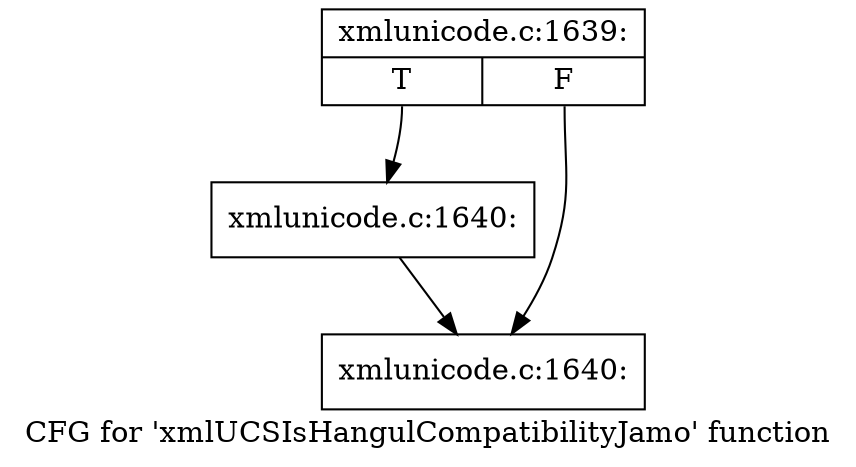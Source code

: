 digraph "CFG for 'xmlUCSIsHangulCompatibilityJamo' function" {
	label="CFG for 'xmlUCSIsHangulCompatibilityJamo' function";

	Node0x4e46570 [shape=record,label="{xmlunicode.c:1639:|{<s0>T|<s1>F}}"];
	Node0x4e46570:s0 -> Node0x4e453a0;
	Node0x4e46570:s1 -> Node0x4e467b0;
	Node0x4e453a0 [shape=record,label="{xmlunicode.c:1640:}"];
	Node0x4e453a0 -> Node0x4e467b0;
	Node0x4e467b0 [shape=record,label="{xmlunicode.c:1640:}"];
}
